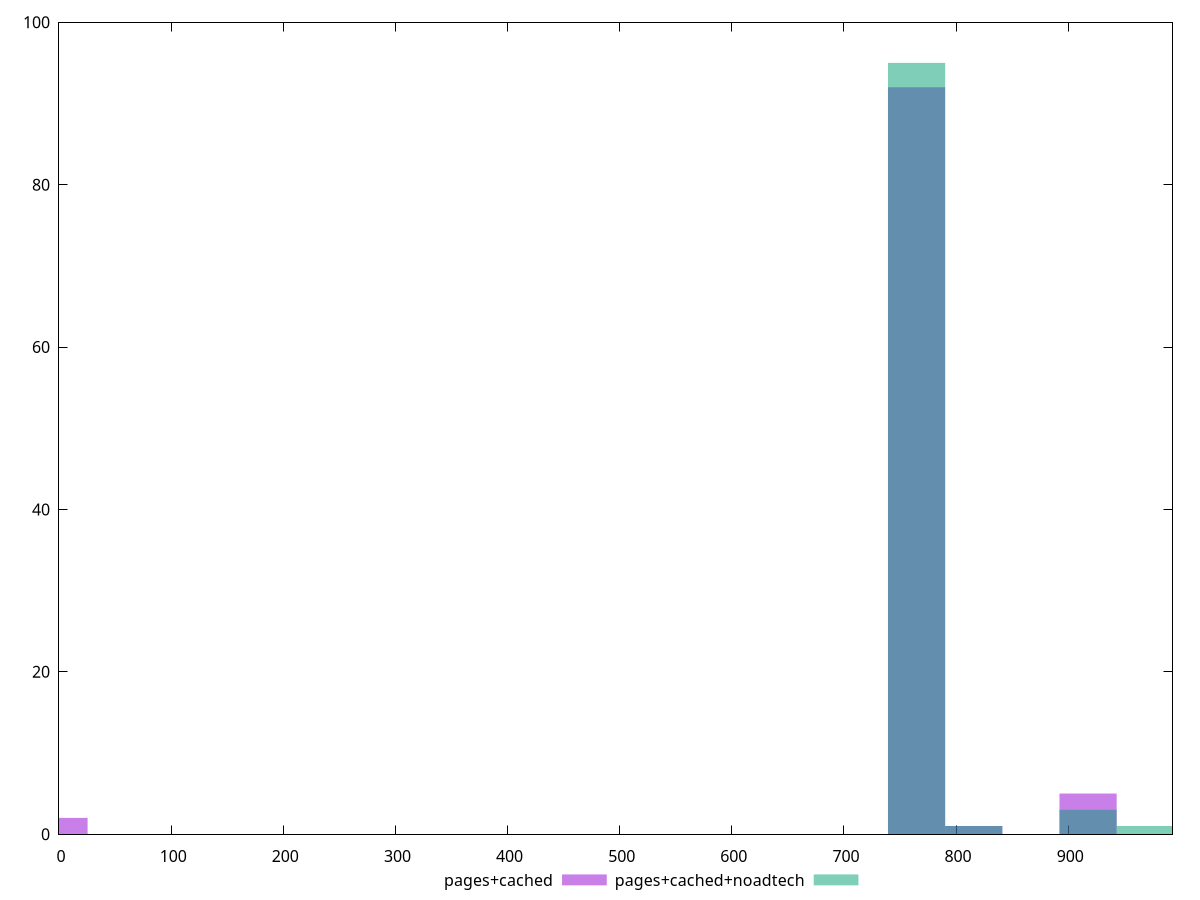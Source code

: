 reset

$pagesCached <<EOF
0 2
917.7159916569399 5
764.7633263807833 92
815.7475481395021 1
EOF

$pagesCachedNoadtech <<EOF
968.7002134156587 1
917.7159916569399 3
764.7633263807833 95
815.7475481395021 1
EOF

set key outside below
set boxwidth 50.98422175871888
set xrange [0:993]
set yrange [0:100]
set trange [0:100]
set style fill transparent solid 0.5 noborder
set terminal svg size 640, 500 enhanced background rgb 'white'
set output "report_00019_2021-02-10T18-14-37.922Z//uses-rel-preload/comparison/histogram/1_vs_2.svg"

plot $pagesCached title "pages+cached" with boxes, \
     $pagesCachedNoadtech title "pages+cached+noadtech" with boxes

reset
